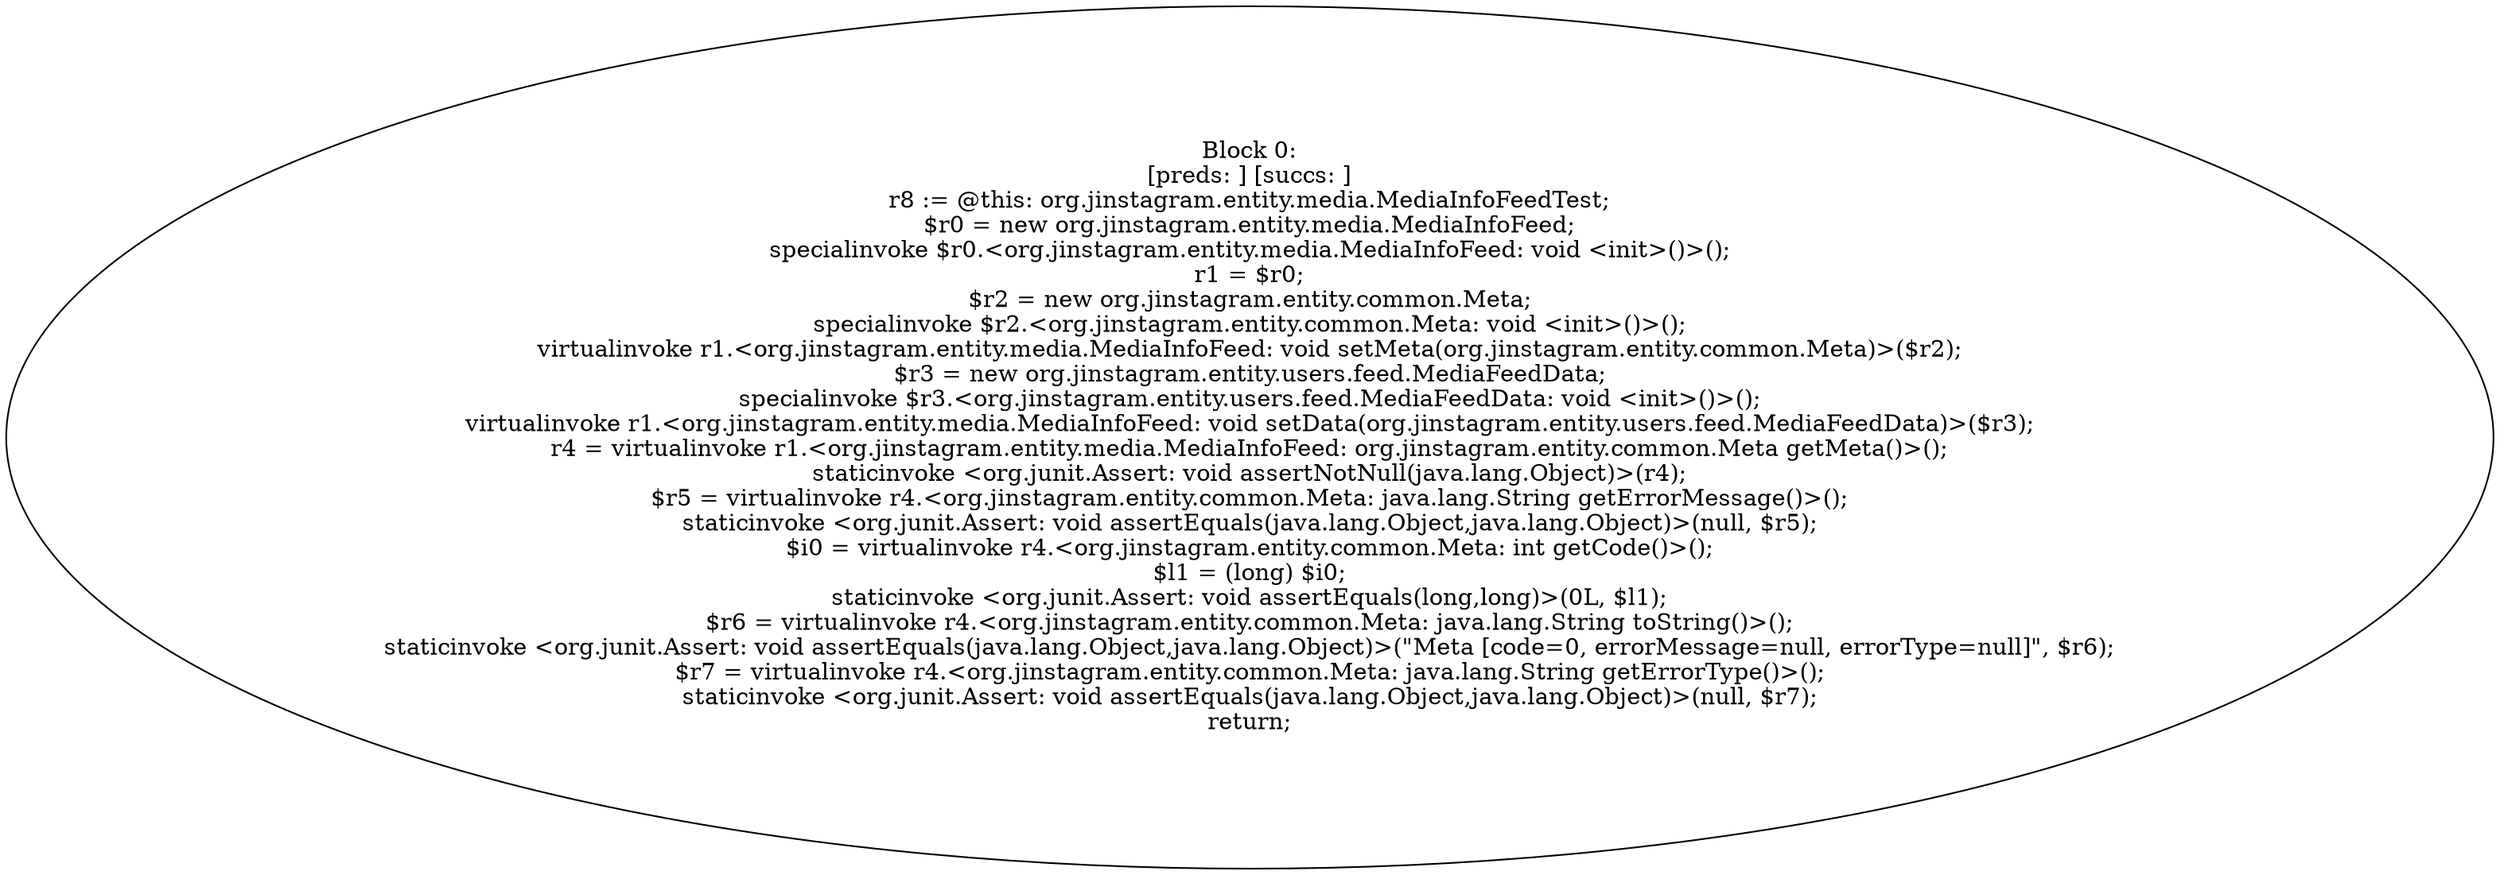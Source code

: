 digraph "unitGraph" {
    "Block 0:
[preds: ] [succs: ]
r8 := @this: org.jinstagram.entity.media.MediaInfoFeedTest;
$r0 = new org.jinstagram.entity.media.MediaInfoFeed;
specialinvoke $r0.<org.jinstagram.entity.media.MediaInfoFeed: void <init>()>();
r1 = $r0;
$r2 = new org.jinstagram.entity.common.Meta;
specialinvoke $r2.<org.jinstagram.entity.common.Meta: void <init>()>();
virtualinvoke r1.<org.jinstagram.entity.media.MediaInfoFeed: void setMeta(org.jinstagram.entity.common.Meta)>($r2);
$r3 = new org.jinstagram.entity.users.feed.MediaFeedData;
specialinvoke $r3.<org.jinstagram.entity.users.feed.MediaFeedData: void <init>()>();
virtualinvoke r1.<org.jinstagram.entity.media.MediaInfoFeed: void setData(org.jinstagram.entity.users.feed.MediaFeedData)>($r3);
r4 = virtualinvoke r1.<org.jinstagram.entity.media.MediaInfoFeed: org.jinstagram.entity.common.Meta getMeta()>();
staticinvoke <org.junit.Assert: void assertNotNull(java.lang.Object)>(r4);
$r5 = virtualinvoke r4.<org.jinstagram.entity.common.Meta: java.lang.String getErrorMessage()>();
staticinvoke <org.junit.Assert: void assertEquals(java.lang.Object,java.lang.Object)>(null, $r5);
$i0 = virtualinvoke r4.<org.jinstagram.entity.common.Meta: int getCode()>();
$l1 = (long) $i0;
staticinvoke <org.junit.Assert: void assertEquals(long,long)>(0L, $l1);
$r6 = virtualinvoke r4.<org.jinstagram.entity.common.Meta: java.lang.String toString()>();
staticinvoke <org.junit.Assert: void assertEquals(java.lang.Object,java.lang.Object)>(\"Meta [code=0, errorMessage=null, errorType=null]\", $r6);
$r7 = virtualinvoke r4.<org.jinstagram.entity.common.Meta: java.lang.String getErrorType()>();
staticinvoke <org.junit.Assert: void assertEquals(java.lang.Object,java.lang.Object)>(null, $r7);
return;
"
}

